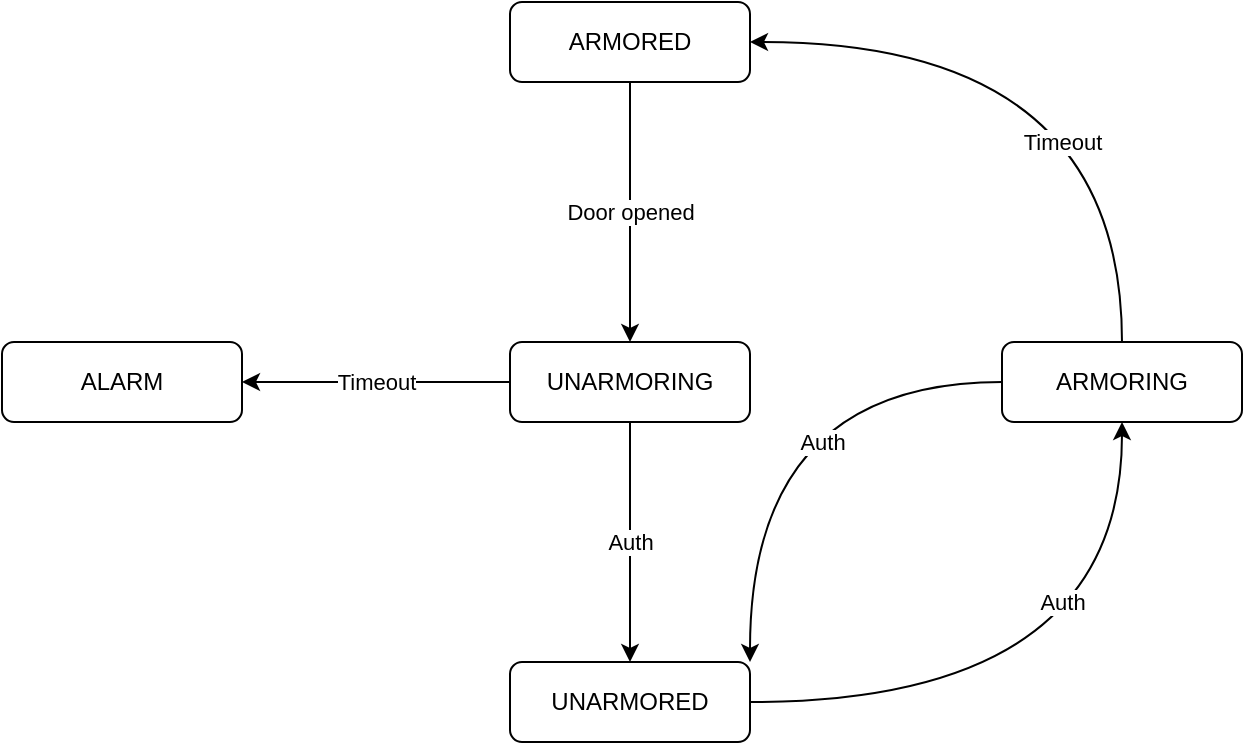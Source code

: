 <mxfile version="14.5.0" type="device" pages="6"><diagram id="C5RBs43oDa-KdzZeNtuy" name="States"><mxGraphModel dx="1422" dy="804" grid="1" gridSize="10" guides="1" tooltips="1" connect="1" arrows="1" fold="1" page="1" pageScale="1" pageWidth="827" pageHeight="1169" math="0" shadow="0"><root><mxCell id="WIyWlLk6GJQsqaUBKTNV-0"/><mxCell id="WIyWlLk6GJQsqaUBKTNV-1" parent="WIyWlLk6GJQsqaUBKTNV-0"/><mxCell id="5CXLrA3VnXGddi7dU_Gm-4" value="Door opened" style="edgeStyle=orthogonalEdgeStyle;rounded=0;orthogonalLoop=1;jettySize=auto;html=1;entryX=0.5;entryY=0;entryDx=0;entryDy=0;" edge="1" parent="WIyWlLk6GJQsqaUBKTNV-1" source="WIyWlLk6GJQsqaUBKTNV-3" target="5CXLrA3VnXGddi7dU_Gm-0"><mxGeometry relative="1" as="geometry"/></mxCell><mxCell id="WIyWlLk6GJQsqaUBKTNV-3" value="ARMORED" style="rounded=1;whiteSpace=wrap;html=1;fontSize=12;glass=0;strokeWidth=1;shadow=0;" parent="WIyWlLk6GJQsqaUBKTNV-1" vertex="1"><mxGeometry x="354" y="80" width="120" height="40" as="geometry"/></mxCell><mxCell id="5CXLrA3VnXGddi7dU_Gm-3" value="Timeout" style="edgeStyle=orthogonalEdgeStyle;rounded=0;orthogonalLoop=1;jettySize=auto;html=1;entryX=1;entryY=0.5;entryDx=0;entryDy=0;" edge="1" parent="WIyWlLk6GJQsqaUBKTNV-1" source="5CXLrA3VnXGddi7dU_Gm-0" target="5CXLrA3VnXGddi7dU_Gm-1"><mxGeometry relative="1" as="geometry"/></mxCell><mxCell id="5CXLrA3VnXGddi7dU_Gm-6" value="Auth" style="edgeStyle=orthogonalEdgeStyle;rounded=0;orthogonalLoop=1;jettySize=auto;html=1;entryX=0.5;entryY=0;entryDx=0;entryDy=0;" edge="1" parent="WIyWlLk6GJQsqaUBKTNV-1" source="5CXLrA3VnXGddi7dU_Gm-0" target="5CXLrA3VnXGddi7dU_Gm-5"><mxGeometry relative="1" as="geometry"/></mxCell><mxCell id="5CXLrA3VnXGddi7dU_Gm-0" value="UNARMORING" style="rounded=1;whiteSpace=wrap;html=1;fontSize=12;glass=0;strokeWidth=1;shadow=0;" vertex="1" parent="WIyWlLk6GJQsqaUBKTNV-1"><mxGeometry x="354" y="250" width="120" height="40" as="geometry"/></mxCell><mxCell id="5CXLrA3VnXGddi7dU_Gm-1" value="ALARM" style="rounded=1;whiteSpace=wrap;html=1;fontSize=12;glass=0;strokeWidth=1;shadow=0;" vertex="1" parent="WIyWlLk6GJQsqaUBKTNV-1"><mxGeometry x="100" y="250" width="120" height="40" as="geometry"/></mxCell><mxCell id="5CXLrA3VnXGddi7dU_Gm-8" value="Auth" style="edgeStyle=orthogonalEdgeStyle;rounded=0;orthogonalLoop=1;jettySize=auto;html=1;entryX=0.5;entryY=1;entryDx=0;entryDy=0;curved=1;" edge="1" parent="WIyWlLk6GJQsqaUBKTNV-1" source="5CXLrA3VnXGddi7dU_Gm-5" target="5CXLrA3VnXGddi7dU_Gm-7"><mxGeometry x="0.448" y="30" relative="1" as="geometry"><mxPoint as="offset"/></mxGeometry></mxCell><mxCell id="5CXLrA3VnXGddi7dU_Gm-5" value="UNARMORED" style="rounded=1;whiteSpace=wrap;html=1;fontSize=12;glass=0;strokeWidth=1;shadow=0;" vertex="1" parent="WIyWlLk6GJQsqaUBKTNV-1"><mxGeometry x="354" y="410" width="120" height="40" as="geometry"/></mxCell><mxCell id="5CXLrA3VnXGddi7dU_Gm-9" value="Timeout" style="edgeStyle=orthogonalEdgeStyle;rounded=0;orthogonalLoop=1;jettySize=auto;html=1;entryX=1;entryY=0.5;entryDx=0;entryDy=0;exitX=0.5;exitY=0;exitDx=0;exitDy=0;curved=1;" edge="1" parent="WIyWlLk6GJQsqaUBKTNV-1" source="5CXLrA3VnXGddi7dU_Gm-7" target="WIyWlLk6GJQsqaUBKTNV-3"><mxGeometry x="-0.405" y="30" relative="1" as="geometry"><mxPoint as="offset"/></mxGeometry></mxCell><mxCell id="5CXLrA3VnXGddi7dU_Gm-10" value="Auth" style="edgeStyle=orthogonalEdgeStyle;rounded=0;orthogonalLoop=1;jettySize=auto;html=1;entryX=1;entryY=0;entryDx=0;entryDy=0;curved=1;" edge="1" parent="WIyWlLk6GJQsqaUBKTNV-1" source="5CXLrA3VnXGddi7dU_Gm-7" target="5CXLrA3VnXGddi7dU_Gm-5"><mxGeometry x="-0.323" y="30" relative="1" as="geometry"><mxPoint as="offset"/></mxGeometry></mxCell><mxCell id="5CXLrA3VnXGddi7dU_Gm-7" value="&lt;div&gt;ARMORING&lt;/div&gt;" style="rounded=1;whiteSpace=wrap;html=1;fontSize=12;glass=0;strokeWidth=1;shadow=0;" vertex="1" parent="WIyWlLk6GJQsqaUBKTNV-1"><mxGeometry x="600" y="250" width="120" height="40" as="geometry"/></mxCell></root></mxGraphModel></diagram><diagram id="n-Na52z8Lr5_O2aAYoFv" name="Armored"><mxGraphModel dx="1673" dy="946" grid="1" gridSize="10" guides="1" tooltips="1" connect="1" arrows="1" fold="1" page="1" pageScale="1" pageWidth="850" pageHeight="1100" math="0" shadow="0"><root><mxCell id="m6DHtr_0ZHSXLk1Ji9Hz-0"/><mxCell id="m6DHtr_0ZHSXLk1Ji9Hz-1" parent="m6DHtr_0ZHSXLk1Ji9Hz-0"/><mxCell id="PfNuA0N-pgkSe2eswN7E-7" value="Si" style="edgeStyle=orthogonalEdgeStyle;rounded=0;orthogonalLoop=1;jettySize=auto;html=1;entryX=0.5;entryY=0;entryDx=0;entryDy=0;endArrow=classic;endFill=1;" edge="1" parent="m6DHtr_0ZHSXLk1Ji9Hz-1" source="PfNuA0N-pgkSe2eswN7E-1" target="PfNuA0N-pgkSe2eswN7E-6"><mxGeometry relative="1" as="geometry"/></mxCell><mxCell id="PfNuA0N-pgkSe2eswN7E-8" value="No" style="edgeStyle=orthogonalEdgeStyle;rounded=0;orthogonalLoop=1;jettySize=auto;html=1;entryX=0.5;entryY=0;entryDx=0;entryDy=0;endArrow=classic;endFill=1;" edge="1" parent="m6DHtr_0ZHSXLk1Ji9Hz-1" source="PfNuA0N-pgkSe2eswN7E-1" target="PfNuA0N-pgkSe2eswN7E-5"><mxGeometry relative="1" as="geometry"/></mxCell><mxCell id="PfNuA0N-pgkSe2eswN7E-1" value="&lt;div&gt;Door&lt;/div&gt;&lt;div&gt;opened?&lt;br&gt;&lt;/div&gt;" style="strokeWidth=2;html=1;shape=mxgraph.flowchart.decision;whiteSpace=wrap;" vertex="1" parent="m6DHtr_0ZHSXLk1Ji9Hz-1"><mxGeometry x="375" y="170" width="100" height="100" as="geometry"/></mxCell><mxCell id="xPMSSIrvmB6js2_l-TVt-8" style="edgeStyle=orthogonalEdgeStyle;rounded=0;orthogonalLoop=1;jettySize=auto;html=1;entryX=1;entryY=0.5;entryDx=0;entryDy=0;entryPerimeter=0;endArrow=classic;endFill=1;" edge="1" parent="m6DHtr_0ZHSXLk1Ji9Hz-1" source="PfNuA0N-pgkSe2eswN7E-5" target="xPMSSIrvmB6js2_l-TVt-4"><mxGeometry relative="1" as="geometry"><Array as="points"><mxPoint x="640" y="380"/><mxPoint x="640" y="90"/></Array></mxGeometry></mxCell><mxCell id="PfNuA0N-pgkSe2eswN7E-5" value="&lt;div&gt;Turn off&lt;br&gt;&lt;/div&gt;&lt;div&gt;light&lt;/div&gt;" style="rounded=1;whiteSpace=wrap;html=1;absoluteArcSize=1;arcSize=14;strokeWidth=2;" vertex="1" parent="m6DHtr_0ZHSXLk1Ji9Hz-1"><mxGeometry x="375" y="330" width="100" height="100" as="geometry"/></mxCell><mxCell id="E8LZeE5R6YE5ncCWj2nD-0" style="edgeStyle=orthogonalEdgeStyle;rounded=0;orthogonalLoop=1;jettySize=auto;html=1;entryX=0;entryY=0.5;entryDx=0;entryDy=0;endArrow=classic;endFill=1;exitX=0.5;exitY=1;exitDx=0;exitDy=0;" edge="1" parent="m6DHtr_0ZHSXLk1Ji9Hz-1" source="PfNuA0N-pgkSe2eswN7E-6" target="PfNuA0N-pgkSe2eswN7E-11"><mxGeometry relative="1" as="geometry"/></mxCell><mxCell id="PfNuA0N-pgkSe2eswN7E-6" value="&lt;div&gt;Turn on&lt;/div&gt;&lt;div&gt;light&lt;br&gt;&lt;/div&gt;" style="rounded=1;whiteSpace=wrap;html=1;absoluteArcSize=1;arcSize=14;strokeWidth=2;" vertex="1" parent="m6DHtr_0ZHSXLk1Ji9Hz-1"><mxGeometry x="180" y="330" width="100" height="100" as="geometry"/></mxCell><mxCell id="d_dmnJpbeQaGcm-PkqHb-1" style="edgeStyle=orthogonalEdgeStyle;rounded=0;orthogonalLoop=1;jettySize=auto;html=1;entryX=0.5;entryY=0;entryDx=0;entryDy=0;entryPerimeter=0;endArrow=classic;endFill=1;" edge="1" parent="m6DHtr_0ZHSXLk1Ji9Hz-1" source="PfNuA0N-pgkSe2eswN7E-11" target="d_dmnJpbeQaGcm-PkqHb-0"><mxGeometry relative="1" as="geometry"/></mxCell><mxCell id="PfNuA0N-pgkSe2eswN7E-11" value="&lt;div&gt;Change state to&lt;/div&gt;&lt;div&gt;UNARMORING&lt;br&gt;&lt;/div&gt;" style="rounded=1;whiteSpace=wrap;html=1;absoluteArcSize=1;arcSize=14;strokeWidth=2;" vertex="1" parent="m6DHtr_0ZHSXLk1Ji9Hz-1"><mxGeometry x="375" y="500" width="100" height="100" as="geometry"/></mxCell><mxCell id="xPMSSIrvmB6js2_l-TVt-6" style="edgeStyle=orthogonalEdgeStyle;rounded=0;orthogonalLoop=1;jettySize=auto;html=1;endArrow=classic;endFill=1;" edge="1" parent="m6DHtr_0ZHSXLk1Ji9Hz-1" source="xPMSSIrvmB6js2_l-TVt-4" target="PfNuA0N-pgkSe2eswN7E-1"><mxGeometry relative="1" as="geometry"/></mxCell><mxCell id="xPMSSIrvmB6js2_l-TVt-4" value="&lt;div&gt;Loop&lt;/div&gt;&lt;div&gt;start&lt;br&gt;&lt;/div&gt;" style="strokeWidth=2;html=1;shape=mxgraph.flowchart.start_2;whiteSpace=wrap;" vertex="1" parent="m6DHtr_0ZHSXLk1Ji9Hz-1"><mxGeometry x="375" y="40" width="100" height="100" as="geometry"/></mxCell><mxCell id="d_dmnJpbeQaGcm-PkqHb-0" value="&lt;div&gt;Loop&lt;/div&gt;&lt;div&gt;End&lt;br&gt;&lt;/div&gt;" style="strokeWidth=2;html=1;shape=mxgraph.flowchart.start_2;whiteSpace=wrap;" vertex="1" parent="m6DHtr_0ZHSXLk1Ji9Hz-1"><mxGeometry x="375" y="650" width="100" height="100" as="geometry"/></mxCell><mxCell id="L3cO5stq1y9NdH4QS5Ye-0" value="&lt;div&gt;Beep&lt;/div&gt;&lt;div&gt;notify¡&lt;/div&gt;" style="rounded=1;whiteSpace=wrap;html=1;absoluteArcSize=1;arcSize=14;strokeWidth=2;" vertex="1" parent="m6DHtr_0ZHSXLk1Ji9Hz-1"><mxGeometry x="40" y="200" width="100" height="100" as="geometry"/></mxCell><mxCell id="L3cO5stq1y9NdH4QS5Ye-1" style="edgeStyle=orthogonalEdgeStyle;rounded=0;orthogonalLoop=1;jettySize=auto;html=1;entryX=0.5;entryY=0;entryDx=0;entryDy=0;endArrow=classic;endFill=1;" edge="1" parent="m6DHtr_0ZHSXLk1Ji9Hz-1" source="L3cO5stq1y9NdH4QS5Ye-2" target="L3cO5stq1y9NdH4QS5Ye-0"><mxGeometry relative="1" as="geometry"/></mxCell><mxCell id="L3cO5stq1y9NdH4QS5Ye-2" value="Enter" style="strokeWidth=2;html=1;shape=mxgraph.flowchart.start_2;whiteSpace=wrap;" vertex="1" parent="m6DHtr_0ZHSXLk1Ji9Hz-1"><mxGeometry x="40" y="40" width="100" height="100" as="geometry"/></mxCell></root></mxGraphModel></diagram><diagram id="YAE-lktzb3AiFUNlc1qM" name="Unarmoring"><mxGraphModel dx="1422" dy="804" grid="1" gridSize="10" guides="1" tooltips="1" connect="1" arrows="1" fold="1" page="1" pageScale="1" pageWidth="850" pageHeight="1100" math="0" shadow="0"><root><mxCell id="pXsbZt0TZN3PiRjSwmjp-0"/><mxCell id="pXsbZt0TZN3PiRjSwmjp-1" parent="pXsbZt0TZN3PiRjSwmjp-0"/><mxCell id="zY4AVRtQ7QbmU_Ytj_0E-0" style="edgeStyle=orthogonalEdgeStyle;rounded=0;orthogonalLoop=1;jettySize=auto;html=1;entryX=0.5;entryY=0;entryDx=0;entryDy=0;entryPerimeter=0;endArrow=classic;endFill=1;" edge="1" parent="pXsbZt0TZN3PiRjSwmjp-1" source="iKnW7Em-jlPtkAoaLuZ9-0" target="iKnW7Em-jlPtkAoaLuZ9-2"><mxGeometry relative="1" as="geometry"/></mxCell><mxCell id="iKnW7Em-jlPtkAoaLuZ9-0" value="Loop&lt;br&gt;&lt;div&gt;Start&lt;/div&gt;" style="strokeWidth=2;html=1;shape=mxgraph.flowchart.start_2;whiteSpace=wrap;" vertex="1" parent="pXsbZt0TZN3PiRjSwmjp-1"><mxGeometry x="375" y="40" width="100" height="100" as="geometry"/></mxCell><mxCell id="iKnW7Em-jlPtkAoaLuZ9-1" value="&lt;div&gt;&lt;br&gt;&lt;/div&gt;&lt;div&gt;Start&lt;br&gt;&lt;/div&gt;&lt;div&gt;Beep&lt;/div&gt;&lt;div&gt;warning&lt;br&gt;&lt;/div&gt;" style="rounded=1;whiteSpace=wrap;html=1;absoluteArcSize=1;arcSize=14;strokeWidth=2;" vertex="1" parent="pXsbZt0TZN3PiRjSwmjp-1"><mxGeometry x="40" y="200" width="100" height="100" as="geometry"/></mxCell><mxCell id="4eM40FJZ-zga0sKgGDxI-2" value="no" style="edgeStyle=orthogonalEdgeStyle;rounded=0;orthogonalLoop=1;jettySize=auto;html=1;entryX=0.5;entryY=0;entryDx=0;entryDy=0;entryPerimeter=0;endArrow=classic;endFill=1;" edge="1" parent="pXsbZt0TZN3PiRjSwmjp-1" source="iKnW7Em-jlPtkAoaLuZ9-2" target="iKnW7Em-jlPtkAoaLuZ9-3"><mxGeometry relative="1" as="geometry"/></mxCell><mxCell id="wlO51xosc5nNNC3U07zY-2" value="yes" style="edgeStyle=orthogonalEdgeStyle;rounded=0;orthogonalLoop=1;jettySize=auto;html=1;entryX=0;entryY=0.5;entryDx=0;entryDy=0;endArrow=classic;endFill=1;" edge="1" parent="pXsbZt0TZN3PiRjSwmjp-1" source="iKnW7Em-jlPtkAoaLuZ9-2" target="4eM40FJZ-zga0sKgGDxI-10"><mxGeometry relative="1" as="geometry"/></mxCell><mxCell id="iKnW7Em-jlPtkAoaLuZ9-2" value="Auth?" style="strokeWidth=2;html=1;shape=mxgraph.flowchart.decision;whiteSpace=wrap;" vertex="1" parent="pXsbZt0TZN3PiRjSwmjp-1"><mxGeometry x="375" y="200" width="100" height="100" as="geometry"/></mxCell><mxCell id="4eM40FJZ-zga0sKgGDxI-3" value="yes" style="edgeStyle=orthogonalEdgeStyle;rounded=0;orthogonalLoop=1;jettySize=auto;html=1;entryX=0.5;entryY=0;entryDx=0;entryDy=0;endArrow=classic;endFill=1;" edge="1" parent="pXsbZt0TZN3PiRjSwmjp-1" source="iKnW7Em-jlPtkAoaLuZ9-3" target="iKnW7Em-jlPtkAoaLuZ9-4"><mxGeometry relative="1" as="geometry"/></mxCell><mxCell id="zY4AVRtQ7QbmU_Ytj_0E-2" style="edgeStyle=orthogonalEdgeStyle;rounded=0;orthogonalLoop=1;jettySize=auto;html=1;entryX=0;entryY=0.5;entryDx=0;entryDy=0;entryPerimeter=0;endArrow=classic;endFill=1;" edge="1" parent="pXsbZt0TZN3PiRjSwmjp-1" source="iKnW7Em-jlPtkAoaLuZ9-3" target="iKnW7Em-jlPtkAoaLuZ9-0"><mxGeometry relative="1" as="geometry"><Array as="points"><mxPoint x="320" y="410"/><mxPoint x="320" y="90"/></Array></mxGeometry></mxCell><mxCell id="iKnW7Em-jlPtkAoaLuZ9-3" value="Timeout?" style="strokeWidth=2;html=1;shape=mxgraph.flowchart.decision;whiteSpace=wrap;" vertex="1" parent="pXsbZt0TZN3PiRjSwmjp-1"><mxGeometry x="375" y="360" width="100" height="100" as="geometry"/></mxCell><mxCell id="4eM40FJZ-zga0sKgGDxI-4" style="edgeStyle=orthogonalEdgeStyle;rounded=0;orthogonalLoop=1;jettySize=auto;html=1;entryX=0.5;entryY=0;entryDx=0;entryDy=0;entryPerimeter=0;endArrow=classic;endFill=1;" edge="1" parent="pXsbZt0TZN3PiRjSwmjp-1" source="iKnW7Em-jlPtkAoaLuZ9-4" target="iKnW7Em-jlPtkAoaLuZ9-6"><mxGeometry relative="1" as="geometry"/></mxCell><mxCell id="iKnW7Em-jlPtkAoaLuZ9-4" value="&lt;div&gt;Change state to&lt;/div&gt;&lt;div&gt;ALARM&lt;br&gt;&lt;/div&gt;" style="rounded=1;whiteSpace=wrap;html=1;absoluteArcSize=1;arcSize=14;strokeWidth=2;" vertex="1" parent="pXsbZt0TZN3PiRjSwmjp-1"><mxGeometry x="375" y="520" width="100" height="100" as="geometry"/></mxCell><mxCell id="iKnW7Em-jlPtkAoaLuZ9-6" value="&lt;div&gt;Loop&lt;/div&gt;&lt;div&gt;End&lt;/div&gt;" style="strokeWidth=2;html=1;shape=mxgraph.flowchart.start_2;whiteSpace=wrap;" vertex="1" parent="pXsbZt0TZN3PiRjSwmjp-1"><mxGeometry x="375" y="680" width="100" height="100" as="geometry"/></mxCell><mxCell id="whMku6oJzrd-fah7lWrp-3" style="edgeStyle=orthogonalEdgeStyle;rounded=0;orthogonalLoop=1;jettySize=auto;html=1;entryX=1;entryY=0.5;entryDx=0;entryDy=0;entryPerimeter=0;endArrow=classic;endFill=1;exitX=0.5;exitY=1;exitDx=0;exitDy=0;" edge="1" parent="pXsbZt0TZN3PiRjSwmjp-1" source="4eM40FJZ-zga0sKgGDxI-10" target="iKnW7Em-jlPtkAoaLuZ9-6"><mxGeometry relative="1" as="geometry"/></mxCell><mxCell id="4eM40FJZ-zga0sKgGDxI-10" value="Change state to&lt;br&gt;UNARMORED" style="rounded=1;whiteSpace=wrap;html=1;absoluteArcSize=1;arcSize=14;strokeWidth=2;" vertex="1" parent="pXsbZt0TZN3PiRjSwmjp-1"><mxGeometry x="560" y="200" width="100" height="100" as="geometry"/></mxCell><mxCell id="wlO51xosc5nNNC3U07zY-1" style="edgeStyle=orthogonalEdgeStyle;rounded=0;orthogonalLoop=1;jettySize=auto;html=1;entryX=0.5;entryY=0;entryDx=0;entryDy=0;endArrow=classic;endFill=1;" edge="1" parent="pXsbZt0TZN3PiRjSwmjp-1" source="wlO51xosc5nNNC3U07zY-0" target="iKnW7Em-jlPtkAoaLuZ9-1"><mxGeometry relative="1" as="geometry"/></mxCell><mxCell id="wlO51xosc5nNNC3U07zY-0" value="Enter" style="strokeWidth=2;html=1;shape=mxgraph.flowchart.start_2;whiteSpace=wrap;" vertex="1" parent="pXsbZt0TZN3PiRjSwmjp-1"><mxGeometry x="40" y="40" width="100" height="100" as="geometry"/></mxCell><mxCell id="zY4AVRtQ7QbmU_Ytj_0E-3" value="&lt;div&gt;Stop&lt;/div&gt;&lt;div&gt;Beep&lt;/div&gt;&lt;div&gt;warning&lt;br&gt;&lt;/div&gt;" style="rounded=1;whiteSpace=wrap;html=1;absoluteArcSize=1;arcSize=14;strokeWidth=2;" vertex="1" parent="pXsbZt0TZN3PiRjSwmjp-1"><mxGeometry x="40" y="520" width="100" height="100" as="geometry"/></mxCell><mxCell id="zY4AVRtQ7QbmU_Ytj_0E-4" style="edgeStyle=orthogonalEdgeStyle;rounded=0;orthogonalLoop=1;jettySize=auto;html=1;entryX=0.5;entryY=0;entryDx=0;entryDy=0;endArrow=classic;endFill=1;" edge="1" parent="pXsbZt0TZN3PiRjSwmjp-1" source="zY4AVRtQ7QbmU_Ytj_0E-5" target="zY4AVRtQ7QbmU_Ytj_0E-3"><mxGeometry relative="1" as="geometry"/></mxCell><mxCell id="zY4AVRtQ7QbmU_Ytj_0E-5" value="Exit" style="strokeWidth=2;html=1;shape=mxgraph.flowchart.start_2;whiteSpace=wrap;" vertex="1" parent="pXsbZt0TZN3PiRjSwmjp-1"><mxGeometry x="40" y="360" width="100" height="100" as="geometry"/></mxCell></root></mxGraphModel></diagram><diagram id="SwSt7HlwLBY4Znic8q4p" name="Unarmored"><mxGraphModel dx="1422" dy="804" grid="1" gridSize="10" guides="1" tooltips="1" connect="1" arrows="1" fold="1" page="1" pageScale="1" pageWidth="850" pageHeight="1100" math="0" shadow="0"><root><mxCell id="5PnA7PMt1Bc-yUjOocNc-0"/><mxCell id="5PnA7PMt1Bc-yUjOocNc-1" parent="5PnA7PMt1Bc-yUjOocNc-0"/><mxCell id="r0GHiLJ-hZvkd6QE8vvS-0" style="edgeStyle=orthogonalEdgeStyle;rounded=0;orthogonalLoop=1;jettySize=auto;html=1;entryX=0.5;entryY=0;entryDx=0;entryDy=0;entryPerimeter=0;endArrow=classic;endFill=1;" edge="1" parent="5PnA7PMt1Bc-yUjOocNc-1" source="mSzKQgaTs1nm4KRGpdtH-0" target="mSzKQgaTs1nm4KRGpdtH-1"><mxGeometry relative="1" as="geometry"/></mxCell><mxCell id="mSzKQgaTs1nm4KRGpdtH-0" value="&lt;div&gt;Loop&lt;/div&gt;&lt;div&gt;Start&lt;/div&gt;" style="strokeWidth=2;html=1;shape=mxgraph.flowchart.start_2;whiteSpace=wrap;" vertex="1" parent="5PnA7PMt1Bc-yUjOocNc-1"><mxGeometry x="375" y="40" width="100" height="100" as="geometry"/></mxCell><mxCell id="rAmoqtXBdfto-IgRHcl0-0" value="no" style="edgeStyle=orthogonalEdgeStyle;rounded=0;orthogonalLoop=1;jettySize=auto;html=1;entryX=0;entryY=0.5;entryDx=0;entryDy=0;entryPerimeter=0;endArrow=classic;endFill=1;" edge="1" parent="5PnA7PMt1Bc-yUjOocNc-1" source="mSzKQgaTs1nm4KRGpdtH-1" target="mSzKQgaTs1nm4KRGpdtH-0"><mxGeometry relative="1" as="geometry"><Array as="points"><mxPoint x="280" y="250"/><mxPoint x="280" y="90"/></Array></mxGeometry></mxCell><mxCell id="0igMWRKT10NI7N9ZxYWj-3" value="yes" style="edgeStyle=orthogonalEdgeStyle;rounded=0;orthogonalLoop=1;jettySize=auto;html=1;entryX=0.5;entryY=0;entryDx=0;entryDy=0;endArrow=classic;endFill=1;" edge="1" parent="5PnA7PMt1Bc-yUjOocNc-1" source="mSzKQgaTs1nm4KRGpdtH-1" target="mSzKQgaTs1nm4KRGpdtH-3"><mxGeometry relative="1" as="geometry"/></mxCell><mxCell id="mSzKQgaTs1nm4KRGpdtH-1" value="Auth?" style="strokeWidth=2;html=1;shape=mxgraph.flowchart.decision;whiteSpace=wrap;" vertex="1" parent="5PnA7PMt1Bc-yUjOocNc-1"><mxGeometry x="375" y="200" width="100" height="100" as="geometry"/></mxCell><mxCell id="r0GHiLJ-hZvkd6QE8vvS-4" style="edgeStyle=orthogonalEdgeStyle;rounded=0;orthogonalLoop=1;jettySize=auto;html=1;entryX=0.5;entryY=0;entryDx=0;entryDy=0;entryPerimeter=0;endArrow=classic;endFill=1;" edge="1" parent="5PnA7PMt1Bc-yUjOocNc-1" source="mSzKQgaTs1nm4KRGpdtH-3" target="r0GHiLJ-hZvkd6QE8vvS-3"><mxGeometry relative="1" as="geometry"/></mxCell><mxCell id="mSzKQgaTs1nm4KRGpdtH-3" value="&lt;div&gt;Change state to&lt;/div&gt;&lt;div&gt;ARMORING&lt;br&gt;&lt;/div&gt;" style="rounded=1;whiteSpace=wrap;html=1;absoluteArcSize=1;arcSize=14;strokeWidth=2;" vertex="1" parent="5PnA7PMt1Bc-yUjOocNc-1"><mxGeometry x="375" y="360" width="100" height="100" as="geometry"/></mxCell><mxCell id="r0GHiLJ-hZvkd6QE8vvS-3" value="End" style="strokeWidth=2;html=1;shape=mxgraph.flowchart.start_2;whiteSpace=wrap;" vertex="1" parent="5PnA7PMt1Bc-yUjOocNc-1"><mxGeometry x="375" y="520" width="100" height="100" as="geometry"/></mxCell><mxCell id="0igMWRKT10NI7N9ZxYWj-0" value="&lt;div&gt;Beep&lt;/div&gt;&lt;div&gt;notify&lt;br&gt;&lt;/div&gt;" style="rounded=1;whiteSpace=wrap;html=1;absoluteArcSize=1;arcSize=14;strokeWidth=2;" vertex="1" parent="5PnA7PMt1Bc-yUjOocNc-1"><mxGeometry x="40" y="200" width="100" height="100" as="geometry"/></mxCell><mxCell id="0igMWRKT10NI7N9ZxYWj-1" style="edgeStyle=orthogonalEdgeStyle;rounded=0;orthogonalLoop=1;jettySize=auto;html=1;entryX=0.5;entryY=0;entryDx=0;entryDy=0;endArrow=classic;endFill=1;" edge="1" parent="5PnA7PMt1Bc-yUjOocNc-1" source="0igMWRKT10NI7N9ZxYWj-2" target="0igMWRKT10NI7N9ZxYWj-0"><mxGeometry relative="1" as="geometry"/></mxCell><mxCell id="0igMWRKT10NI7N9ZxYWj-2" value="Enter" style="strokeWidth=2;html=1;shape=mxgraph.flowchart.start_2;whiteSpace=wrap;" vertex="1" parent="5PnA7PMt1Bc-yUjOocNc-1"><mxGeometry x="40" y="40" width="100" height="100" as="geometry"/></mxCell></root></mxGraphModel></diagram><diagram id="-3ns_GS3exeVPdzeXk4O" name="Armoring"><mxGraphModel dx="1422" dy="804" grid="1" gridSize="10" guides="1" tooltips="1" connect="1" arrows="1" fold="1" page="1" pageScale="1" pageWidth="850" pageHeight="1100" math="0" shadow="0"><root><mxCell id="gbG0jsyYXpkva2aHXnOy-0"/><mxCell id="gbG0jsyYXpkva2aHXnOy-1" parent="gbG0jsyYXpkva2aHXnOy-0"/><mxCell id="L7K5LL-ApA1f57ArB2kc-4" style="edgeStyle=orthogonalEdgeStyle;rounded=0;orthogonalLoop=1;jettySize=auto;html=1;entryX=0.5;entryY=0;entryDx=0;entryDy=0;entryPerimeter=0;endArrow=classic;endFill=1;" edge="1" parent="gbG0jsyYXpkva2aHXnOy-1" source="gbG0jsyYXpkva2aHXnOy-2" target="L7K5LL-ApA1f57ArB2kc-0"><mxGeometry relative="1" as="geometry"/></mxCell><mxCell id="gbG0jsyYXpkva2aHXnOy-2" value="&lt;div&gt;Loop&lt;/div&gt;&lt;div&gt;Start&lt;br&gt;&lt;/div&gt;" style="strokeWidth=2;html=1;shape=mxgraph.flowchart.start_2;whiteSpace=wrap;" vertex="1" parent="gbG0jsyYXpkva2aHXnOy-1"><mxGeometry x="375" y="40" width="100" height="100" as="geometry"/></mxCell><mxCell id="L7K5LL-ApA1f57ArB2kc-2" value="yes" style="edgeStyle=orthogonalEdgeStyle;curved=1;rounded=0;orthogonalLoop=1;jettySize=auto;html=1;entryX=0;entryY=0.5;entryDx=0;entryDy=0;entryPerimeter=0;endArrow=classic;endFill=1;" edge="1" parent="gbG0jsyYXpkva2aHXnOy-1" source="L7K5LL-ApA1f57ArB2kc-0"><mxGeometry relative="1" as="geometry"><mxPoint x="560" y="250" as="targetPoint"/></mxGeometry></mxCell><mxCell id="J-KBQNap4Ry3KYdUuu8N-1" value="no" style="edgeStyle=orthogonalEdgeStyle;rounded=0;orthogonalLoop=1;jettySize=auto;html=1;entryX=0.5;entryY=0;entryDx=0;entryDy=0;entryPerimeter=0;endArrow=classic;endFill=1;" edge="1" parent="gbG0jsyYXpkva2aHXnOy-1" source="L7K5LL-ApA1f57ArB2kc-0" target="J-KBQNap4Ry3KYdUuu8N-0"><mxGeometry relative="1" as="geometry"/></mxCell><mxCell id="L7K5LL-ApA1f57ArB2kc-0" value="Auth?" style="strokeWidth=2;html=1;shape=mxgraph.flowchart.decision;whiteSpace=wrap;" vertex="1" parent="gbG0jsyYXpkva2aHXnOy-1"><mxGeometry x="375" y="200" width="100" height="100" as="geometry"/></mxCell><mxCell id="J-KBQNap4Ry3KYdUuu8N-10" style="edgeStyle=orthogonalEdgeStyle;rounded=0;orthogonalLoop=1;jettySize=auto;html=1;entryX=1;entryY=0.5;entryDx=0;entryDy=0;entryPerimeter=0;endArrow=classic;endFill=1;exitX=0.5;exitY=1;exitDx=0;exitDy=0;" edge="1" parent="gbG0jsyYXpkva2aHXnOy-1" source="L7K5LL-ApA1f57ArB2kc-6" target="J-KBQNap4Ry3KYdUuu8N-8"><mxGeometry relative="1" as="geometry"/></mxCell><mxCell id="L7K5LL-ApA1f57ArB2kc-6" value="&lt;div&gt;Change state to&lt;/div&gt;&lt;div&gt;UNARMORED&lt;br&gt;&lt;/div&gt;" style="rounded=1;whiteSpace=wrap;html=1;absoluteArcSize=1;arcSize=14;strokeWidth=2;" vertex="1" parent="gbG0jsyYXpkva2aHXnOy-1"><mxGeometry x="560" y="200" width="100" height="100" as="geometry"/></mxCell><mxCell id="J-KBQNap4Ry3KYdUuu8N-5" value="yes" style="edgeStyle=orthogonalEdgeStyle;rounded=0;orthogonalLoop=1;jettySize=auto;html=1;entryX=0.5;entryY=0;entryDx=0;entryDy=0;endArrow=classic;endFill=1;" edge="1" parent="gbG0jsyYXpkva2aHXnOy-1" source="J-KBQNap4Ry3KYdUuu8N-0"><mxGeometry relative="1" as="geometry"><mxPoint x="425" y="520" as="targetPoint"/></mxGeometry></mxCell><mxCell id="KcLgxbuYFaTWZKM6H32b-3" value="no" style="edgeStyle=orthogonalEdgeStyle;rounded=0;orthogonalLoop=1;jettySize=auto;html=1;entryX=0;entryY=0.5;entryDx=0;entryDy=0;entryPerimeter=0;endArrow=classic;endFill=1;" edge="1" parent="gbG0jsyYXpkva2aHXnOy-1" source="J-KBQNap4Ry3KYdUuu8N-0" target="gbG0jsyYXpkva2aHXnOy-2"><mxGeometry relative="1" as="geometry"><Array as="points"><mxPoint x="250" y="410"/><mxPoint x="250" y="90"/></Array></mxGeometry></mxCell><mxCell id="J-KBQNap4Ry3KYdUuu8N-0" value="Timeout?" style="strokeWidth=2;html=1;shape=mxgraph.flowchart.decision;whiteSpace=wrap;" vertex="1" parent="gbG0jsyYXpkva2aHXnOy-1"><mxGeometry x="375" y="360" width="100" height="100" as="geometry"/></mxCell><mxCell id="J-KBQNap4Ry3KYdUuu8N-9" style="edgeStyle=orthogonalEdgeStyle;rounded=0;orthogonalLoop=1;jettySize=auto;html=1;entryX=0.5;entryY=0;entryDx=0;entryDy=0;entryPerimeter=0;endArrow=classic;endFill=1;" edge="1" parent="gbG0jsyYXpkva2aHXnOy-1" source="J-KBQNap4Ry3KYdUuu8N-6" target="J-KBQNap4Ry3KYdUuu8N-8"><mxGeometry relative="1" as="geometry"/></mxCell><mxCell id="J-KBQNap4Ry3KYdUuu8N-6" value="&lt;div&gt;Change state to&lt;/div&gt;&lt;div&gt;ARMORED&lt;br&gt;&lt;/div&gt;" style="rounded=1;whiteSpace=wrap;html=1;absoluteArcSize=1;arcSize=14;strokeWidth=2;" vertex="1" parent="gbG0jsyYXpkva2aHXnOy-1"><mxGeometry x="375" y="520" width="100" height="100" as="geometry"/></mxCell><mxCell id="J-KBQNap4Ry3KYdUuu8N-8" value="End" style="strokeWidth=2;html=1;shape=mxgraph.flowchart.start_2;whiteSpace=wrap;" vertex="1" parent="gbG0jsyYXpkva2aHXnOy-1"><mxGeometry x="375" y="680" width="100" height="100" as="geometry"/></mxCell><mxCell id="883C-iuXkMSfBdk9uwCS-0" value="&lt;div&gt;&lt;br&gt;&lt;/div&gt;&lt;div&gt;Start&lt;br&gt;&lt;/div&gt;&lt;div&gt;Beep&lt;/div&gt;&lt;div&gt;warning&lt;br&gt;&lt;/div&gt;" style="rounded=1;whiteSpace=wrap;html=1;absoluteArcSize=1;arcSize=14;strokeWidth=2;" vertex="1" parent="gbG0jsyYXpkva2aHXnOy-1"><mxGeometry x="40" y="200" width="100" height="100" as="geometry"/></mxCell><mxCell id="883C-iuXkMSfBdk9uwCS-1" style="edgeStyle=orthogonalEdgeStyle;rounded=0;orthogonalLoop=1;jettySize=auto;html=1;entryX=0.5;entryY=0;entryDx=0;entryDy=0;endArrow=classic;endFill=1;" edge="1" parent="gbG0jsyYXpkva2aHXnOy-1" source="883C-iuXkMSfBdk9uwCS-2" target="883C-iuXkMSfBdk9uwCS-0"><mxGeometry relative="1" as="geometry"/></mxCell><mxCell id="883C-iuXkMSfBdk9uwCS-2" value="Enter" style="strokeWidth=2;html=1;shape=mxgraph.flowchart.start_2;whiteSpace=wrap;" vertex="1" parent="gbG0jsyYXpkva2aHXnOy-1"><mxGeometry x="40" y="40" width="100" height="100" as="geometry"/></mxCell><mxCell id="883C-iuXkMSfBdk9uwCS-3" value="&lt;div&gt;Stop&lt;/div&gt;&lt;div&gt;Beep&lt;/div&gt;&lt;div&gt;warning&lt;br&gt;&lt;/div&gt;" style="rounded=1;whiteSpace=wrap;html=1;absoluteArcSize=1;arcSize=14;strokeWidth=2;" vertex="1" parent="gbG0jsyYXpkva2aHXnOy-1"><mxGeometry x="40" y="520" width="100" height="100" as="geometry"/></mxCell><mxCell id="883C-iuXkMSfBdk9uwCS-4" style="edgeStyle=orthogonalEdgeStyle;rounded=0;orthogonalLoop=1;jettySize=auto;html=1;entryX=0.5;entryY=0;entryDx=0;entryDy=0;endArrow=classic;endFill=1;" edge="1" parent="gbG0jsyYXpkva2aHXnOy-1" source="883C-iuXkMSfBdk9uwCS-5" target="883C-iuXkMSfBdk9uwCS-3"><mxGeometry relative="1" as="geometry"/></mxCell><mxCell id="883C-iuXkMSfBdk9uwCS-5" value="Exit" style="strokeWidth=2;html=1;shape=mxgraph.flowchart.start_2;whiteSpace=wrap;" vertex="1" parent="gbG0jsyYXpkva2aHXnOy-1"><mxGeometry x="40" y="360" width="100" height="100" as="geometry"/></mxCell></root></mxGraphModel></diagram><diagram id="OxgMGAw1R7LpqZH3yukA" name="Alarm"><mxGraphModel dx="1422" dy="804" grid="1" gridSize="10" guides="1" tooltips="1" connect="1" arrows="1" fold="1" page="1" pageScale="1" pageWidth="850" pageHeight="1100" math="0" shadow="0"><root><mxCell id="n6uouuo8n-D7avtYUwpv-0"/><mxCell id="n6uouuo8n-D7avtYUwpv-1" parent="n6uouuo8n-D7avtYUwpv-0"/><mxCell id="n6uouuo8n-D7avtYUwpv-6" style="edgeStyle=orthogonalEdgeStyle;rounded=0;orthogonalLoop=1;jettySize=auto;html=1;entryX=0.5;entryY=0;entryDx=0;entryDy=0;entryPerimeter=0;endArrow=classic;endFill=1;" edge="1" parent="n6uouuo8n-D7avtYUwpv-1" source="n6uouuo8n-D7avtYUwpv-2"><mxGeometry relative="1" as="geometry"><mxPoint x="425" y="200" as="targetPoint"/></mxGeometry></mxCell><mxCell id="n6uouuo8n-D7avtYUwpv-2" value="&lt;div&gt;Loop&lt;/div&gt;&lt;div&gt;start&lt;br&gt;&lt;/div&gt;" style="strokeWidth=2;html=1;shape=mxgraph.flowchart.start_2;whiteSpace=wrap;" vertex="1" parent="n6uouuo8n-D7avtYUwpv-1"><mxGeometry x="375" y="40" width="100" height="100" as="geometry"/></mxCell><mxCell id="ciC7hmXJdLQ3OwPsRoEW-7" style="edgeStyle=orthogonalEdgeStyle;rounded=0;orthogonalLoop=1;jettySize=auto;html=1;entryX=0.5;entryY=0;entryDx=0;entryDy=0;endArrow=classic;endFill=1;" edge="1" parent="n6uouuo8n-D7avtYUwpv-1" source="n6uouuo8n-D7avtYUwpv-4" target="ciC7hmXJdLQ3OwPsRoEW-0"><mxGeometry relative="1" as="geometry"/></mxCell><mxCell id="n6uouuo8n-D7avtYUwpv-4" value="Notify" style="rounded=1;whiteSpace=wrap;html=1;absoluteArcSize=1;arcSize=14;strokeWidth=2;" vertex="1" parent="n6uouuo8n-D7avtYUwpv-1"><mxGeometry x="40" y="200" width="100" height="100" as="geometry"/></mxCell><mxCell id="ciC7hmXJdLQ3OwPsRoEW-8" value="yes" style="edgeStyle=orthogonalEdgeStyle;rounded=0;orthogonalLoop=1;jettySize=auto;html=1;entryX=0.5;entryY=0;entryDx=0;entryDy=0;endArrow=classic;endFill=1;" edge="1" parent="n6uouuo8n-D7avtYUwpv-1" source="n6uouuo8n-D7avtYUwpv-10" target="n6uouuo8n-D7avtYUwpv-18"><mxGeometry relative="1" as="geometry"/></mxCell><mxCell id="ciC7hmXJdLQ3OwPsRoEW-9" value="no" style="edgeStyle=orthogonalEdgeStyle;rounded=0;orthogonalLoop=1;jettySize=auto;html=1;entryX=1;entryY=0.5;entryDx=0;entryDy=0;entryPerimeter=0;endArrow=classic;endFill=1;" edge="1" parent="n6uouuo8n-D7avtYUwpv-1" source="n6uouuo8n-D7avtYUwpv-10" target="n6uouuo8n-D7avtYUwpv-2"><mxGeometry relative="1" as="geometry"><Array as="points"><mxPoint x="495" y="250"/><mxPoint x="495" y="90"/></Array></mxGeometry></mxCell><mxCell id="n6uouuo8n-D7avtYUwpv-10" value="Auth?" style="strokeWidth=2;html=1;shape=mxgraph.flowchart.decision;whiteSpace=wrap;" vertex="1" parent="n6uouuo8n-D7avtYUwpv-1"><mxGeometry x="375" y="200" width="100" height="100" as="geometry"/></mxCell><mxCell id="n6uouuo8n-D7avtYUwpv-12" value="End" style="strokeWidth=2;html=1;shape=mxgraph.flowchart.start_2;whiteSpace=wrap;" vertex="1" parent="n6uouuo8n-D7avtYUwpv-1"><mxGeometry x="375" y="520" width="100" height="100" as="geometry"/></mxCell><mxCell id="n6uouuo8n-D7avtYUwpv-19" style="edgeStyle=orthogonalEdgeStyle;rounded=0;orthogonalLoop=1;jettySize=auto;html=1;endArrow=classic;endFill=1;exitX=0.5;exitY=1;exitDx=0;exitDy=0;" edge="1" parent="n6uouuo8n-D7avtYUwpv-1" source="n6uouuo8n-D7avtYUwpv-18" target="n6uouuo8n-D7avtYUwpv-12"><mxGeometry relative="1" as="geometry"><Array as="points"><mxPoint x="425" y="500"/><mxPoint x="425" y="500"/></Array></mxGeometry></mxCell><mxCell id="n6uouuo8n-D7avtYUwpv-18" value="&lt;div&gt;Change state to&lt;/div&gt;&lt;div&gt;UNARMORED&lt;br&gt;&lt;/div&gt;" style="rounded=1;whiteSpace=wrap;html=1;absoluteArcSize=1;arcSize=14;strokeWidth=2;" vertex="1" parent="n6uouuo8n-D7avtYUwpv-1"><mxGeometry x="375" y="360" width="100" height="100" as="geometry"/></mxCell><mxCell id="ciC7hmXJdLQ3OwPsRoEW-0" value="&lt;div&gt;&lt;br&gt;&lt;/div&gt;&lt;div&gt;Start&lt;br&gt;&lt;/div&gt;&lt;div&gt;Beep&lt;/div&gt;&lt;div&gt;alarm&lt;br&gt;&lt;/div&gt;" style="rounded=1;whiteSpace=wrap;html=1;absoluteArcSize=1;arcSize=14;strokeWidth=2;" vertex="1" parent="n6uouuo8n-D7avtYUwpv-1"><mxGeometry x="40" y="360" width="100" height="100" as="geometry"/></mxCell><mxCell id="ciC7hmXJdLQ3OwPsRoEW-6" style="edgeStyle=orthogonalEdgeStyle;rounded=0;orthogonalLoop=1;jettySize=auto;html=1;entryX=0.5;entryY=0;entryDx=0;entryDy=0;endArrow=classic;endFill=1;" edge="1" parent="n6uouuo8n-D7avtYUwpv-1" source="ciC7hmXJdLQ3OwPsRoEW-2" target="n6uouuo8n-D7avtYUwpv-4"><mxGeometry relative="1" as="geometry"/></mxCell><mxCell id="ciC7hmXJdLQ3OwPsRoEW-2" value="Enter" style="strokeWidth=2;html=1;shape=mxgraph.flowchart.start_2;whiteSpace=wrap;" vertex="1" parent="n6uouuo8n-D7avtYUwpv-1"><mxGeometry x="40" y="40" width="100" height="100" as="geometry"/></mxCell><mxCell id="ciC7hmXJdLQ3OwPsRoEW-3" value="&lt;div&gt;Stop&lt;/div&gt;&lt;div&gt;Beep&lt;/div&gt;&lt;div&gt;alarm&lt;br&gt;&lt;/div&gt;" style="rounded=1;whiteSpace=wrap;html=1;absoluteArcSize=1;arcSize=14;strokeWidth=2;" vertex="1" parent="n6uouuo8n-D7avtYUwpv-1"><mxGeometry x="40" y="840" width="100" height="100" as="geometry"/></mxCell><mxCell id="ciC7hmXJdLQ3OwPsRoEW-4" style="edgeStyle=orthogonalEdgeStyle;rounded=0;orthogonalLoop=1;jettySize=auto;html=1;entryX=0.5;entryY=0;entryDx=0;entryDy=0;endArrow=classic;endFill=1;" edge="1" parent="n6uouuo8n-D7avtYUwpv-1" source="ciC7hmXJdLQ3OwPsRoEW-5" target="ciC7hmXJdLQ3OwPsRoEW-3"><mxGeometry relative="1" as="geometry"/></mxCell><mxCell id="ciC7hmXJdLQ3OwPsRoEW-5" value="Exit" style="strokeWidth=2;html=1;shape=mxgraph.flowchart.start_2;whiteSpace=wrap;" vertex="1" parent="n6uouuo8n-D7avtYUwpv-1"><mxGeometry x="40" y="680" width="100" height="100" as="geometry"/></mxCell></root></mxGraphModel></diagram></mxfile>
